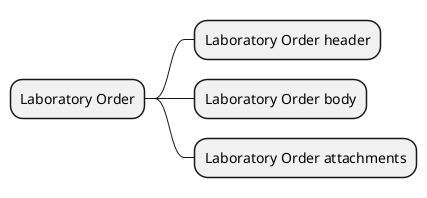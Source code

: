 @startmindmap
* Laboratory Order
** Laboratory Order header
** Laboratory Order body
** Laboratory Order attachments
@endmindmap